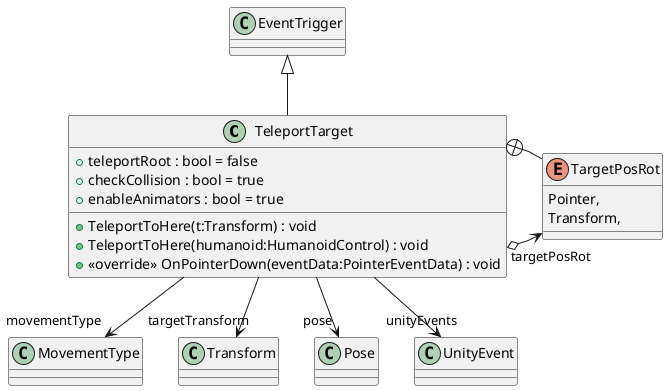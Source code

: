 @startuml
class TeleportTarget {
    + teleportRoot : bool = false
    + checkCollision : bool = true
    + enableAnimators : bool = true
    + TeleportToHere(t:Transform) : void
    + TeleportToHere(humanoid:HumanoidControl) : void
    + <<override>> OnPointerDown(eventData:PointerEventData) : void
}
enum TargetPosRot {
    Pointer,
    Transform,
}
EventTrigger <|-- TeleportTarget
TeleportTarget --> "movementType" MovementType
TeleportTarget o-> "targetPosRot" TargetPosRot
TeleportTarget --> "targetTransform" Transform
TeleportTarget --> "pose" Pose
TeleportTarget --> "unityEvents" UnityEvent
TeleportTarget +-- TargetPosRot
@enduml
